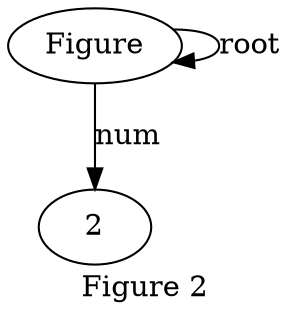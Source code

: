 digraph "Figure 2" {
label="Figure 2";
Figure1 [style=filled, fillcolor=white, label=Figure];
Figure1 -> Figure1  [label=root];
2 [style=filled, fillcolor=white, label=2];
Figure1 -> 2  [label=num];
}
